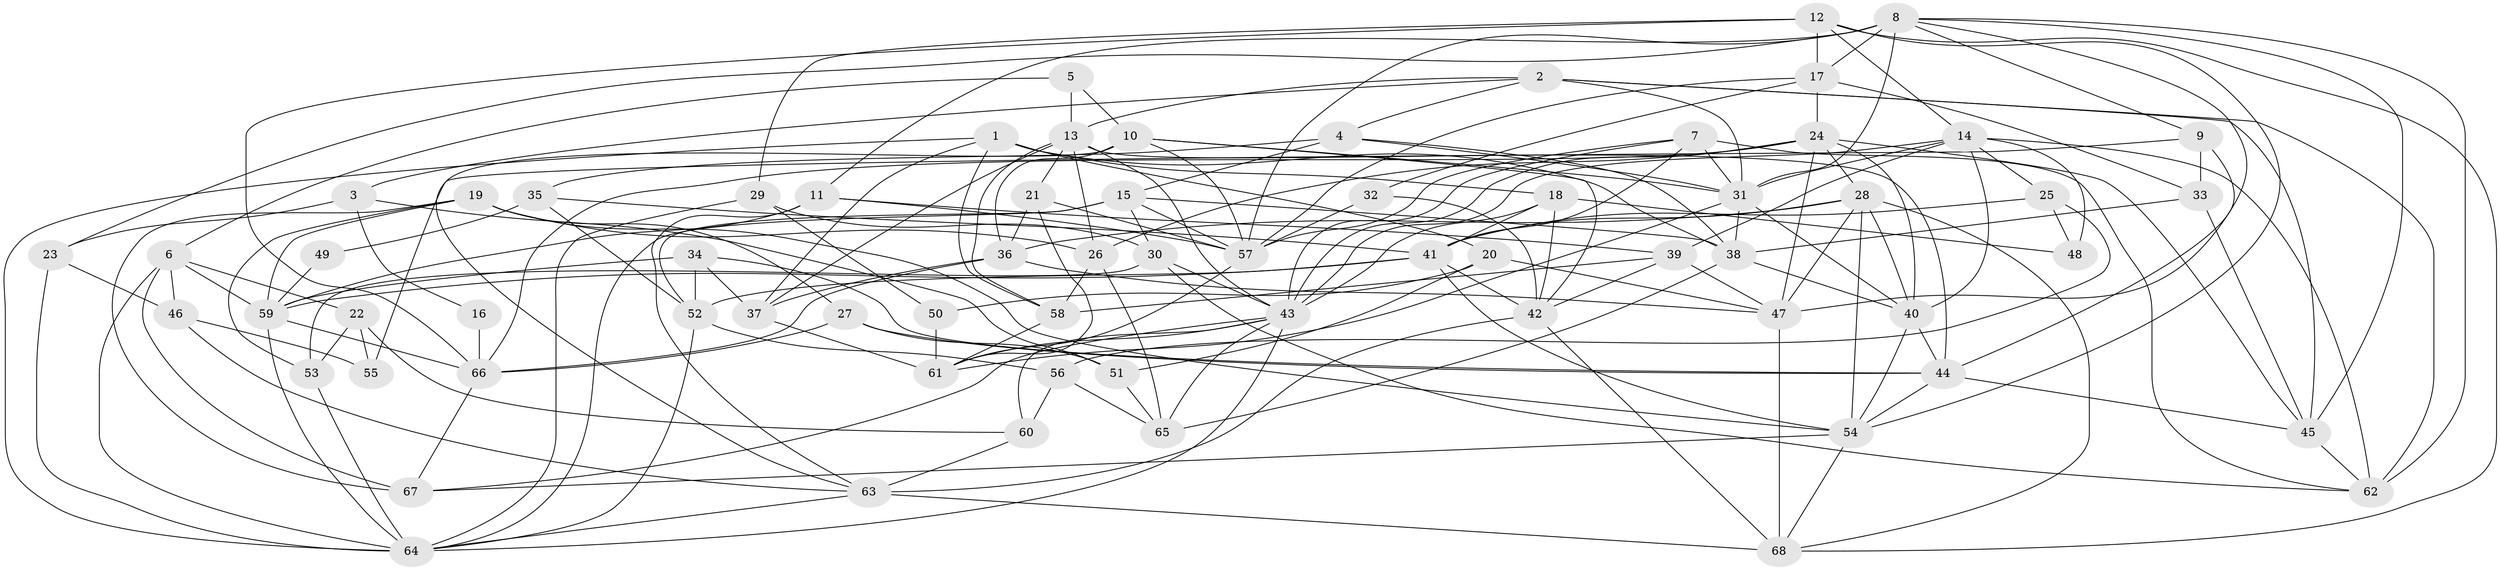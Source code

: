// original degree distribution, {3: 0.21323529411764705, 2: 0.18382352941176472, 4: 0.2867647058823529, 8: 0.029411764705882353, 5: 0.14705882352941177, 6: 0.10294117647058823, 7: 0.03676470588235294}
// Generated by graph-tools (version 1.1) at 2025/02/03/09/25 03:02:15]
// undirected, 68 vertices, 190 edges
graph export_dot {
graph [start="1"]
  node [color=gray90,style=filled];
  1;
  2;
  3;
  4;
  5;
  6;
  7;
  8;
  9;
  10;
  11;
  12;
  13;
  14;
  15;
  16;
  17;
  18;
  19;
  20;
  21;
  22;
  23;
  24;
  25;
  26;
  27;
  28;
  29;
  30;
  31;
  32;
  33;
  34;
  35;
  36;
  37;
  38;
  39;
  40;
  41;
  42;
  43;
  44;
  45;
  46;
  47;
  48;
  49;
  50;
  51;
  52;
  53;
  54;
  55;
  56;
  57;
  58;
  59;
  60;
  61;
  62;
  63;
  64;
  65;
  66;
  67;
  68;
  1 -- 18 [weight=1.0];
  1 -- 20 [weight=1.0];
  1 -- 37 [weight=1.0];
  1 -- 38 [weight=1.0];
  1 -- 58 [weight=1.0];
  1 -- 64 [weight=1.0];
  2 -- 3 [weight=1.0];
  2 -- 4 [weight=1.0];
  2 -- 13 [weight=1.0];
  2 -- 31 [weight=1.0];
  2 -- 45 [weight=1.0];
  2 -- 62 [weight=1.0];
  3 -- 16 [weight=1.0];
  3 -- 23 [weight=1.0];
  3 -- 51 [weight=1.0];
  4 -- 15 [weight=1.0];
  4 -- 31 [weight=1.0];
  4 -- 35 [weight=1.0];
  4 -- 38 [weight=1.0];
  5 -- 6 [weight=1.0];
  5 -- 10 [weight=1.0];
  5 -- 13 [weight=1.0];
  6 -- 22 [weight=1.0];
  6 -- 46 [weight=1.0];
  6 -- 59 [weight=1.0];
  6 -- 64 [weight=2.0];
  6 -- 67 [weight=1.0];
  7 -- 31 [weight=1.0];
  7 -- 41 [weight=1.0];
  7 -- 43 [weight=1.0];
  7 -- 57 [weight=1.0];
  7 -- 62 [weight=1.0];
  8 -- 9 [weight=1.0];
  8 -- 11 [weight=1.0];
  8 -- 17 [weight=1.0];
  8 -- 23 [weight=1.0];
  8 -- 31 [weight=1.0];
  8 -- 45 [weight=1.0];
  8 -- 47 [weight=2.0];
  8 -- 57 [weight=1.0];
  8 -- 62 [weight=1.0];
  9 -- 33 [weight=1.0];
  9 -- 44 [weight=1.0];
  9 -- 55 [weight=1.0];
  10 -- 31 [weight=1.0];
  10 -- 36 [weight=2.0];
  10 -- 42 [weight=1.0];
  10 -- 57 [weight=1.0];
  10 -- 63 [weight=1.0];
  11 -- 39 [weight=1.0];
  11 -- 57 [weight=1.0];
  11 -- 59 [weight=1.0];
  11 -- 63 [weight=1.0];
  12 -- 14 [weight=1.0];
  12 -- 17 [weight=1.0];
  12 -- 29 [weight=2.0];
  12 -- 54 [weight=1.0];
  12 -- 66 [weight=1.0];
  12 -- 68 [weight=1.0];
  13 -- 21 [weight=1.0];
  13 -- 26 [weight=1.0];
  13 -- 37 [weight=1.0];
  13 -- 43 [weight=1.0];
  13 -- 44 [weight=1.0];
  13 -- 58 [weight=1.0];
  14 -- 25 [weight=1.0];
  14 -- 31 [weight=1.0];
  14 -- 39 [weight=1.0];
  14 -- 40 [weight=1.0];
  14 -- 43 [weight=1.0];
  14 -- 48 [weight=1.0];
  14 -- 62 [weight=1.0];
  15 -- 30 [weight=1.0];
  15 -- 38 [weight=1.0];
  15 -- 52 [weight=1.0];
  15 -- 57 [weight=1.0];
  15 -- 64 [weight=1.0];
  16 -- 66 [weight=1.0];
  17 -- 24 [weight=1.0];
  17 -- 32 [weight=1.0];
  17 -- 33 [weight=1.0];
  17 -- 57 [weight=1.0];
  18 -- 41 [weight=1.0];
  18 -- 42 [weight=1.0];
  18 -- 43 [weight=1.0];
  18 -- 48 [weight=1.0];
  19 -- 26 [weight=2.0];
  19 -- 27 [weight=1.0];
  19 -- 53 [weight=1.0];
  19 -- 54 [weight=1.0];
  19 -- 59 [weight=1.0];
  19 -- 67 [weight=1.0];
  20 -- 47 [weight=1.0];
  20 -- 50 [weight=1.0];
  20 -- 51 [weight=1.0];
  21 -- 36 [weight=1.0];
  21 -- 57 [weight=1.0];
  21 -- 61 [weight=1.0];
  22 -- 53 [weight=1.0];
  22 -- 55 [weight=1.0];
  22 -- 60 [weight=1.0];
  23 -- 46 [weight=1.0];
  23 -- 64 [weight=1.0];
  24 -- 26 [weight=1.0];
  24 -- 28 [weight=1.0];
  24 -- 40 [weight=1.0];
  24 -- 43 [weight=1.0];
  24 -- 45 [weight=1.0];
  24 -- 47 [weight=1.0];
  24 -- 66 [weight=1.0];
  25 -- 41 [weight=1.0];
  25 -- 48 [weight=1.0];
  25 -- 56 [weight=1.0];
  26 -- 58 [weight=1.0];
  26 -- 65 [weight=1.0];
  27 -- 44 [weight=2.0];
  27 -- 51 [weight=1.0];
  27 -- 66 [weight=1.0];
  28 -- 36 [weight=1.0];
  28 -- 40 [weight=1.0];
  28 -- 41 [weight=1.0];
  28 -- 47 [weight=1.0];
  28 -- 54 [weight=1.0];
  28 -- 68 [weight=1.0];
  29 -- 30 [weight=1.0];
  29 -- 50 [weight=1.0];
  29 -- 64 [weight=1.0];
  30 -- 43 [weight=1.0];
  30 -- 53 [weight=1.0];
  30 -- 62 [weight=1.0];
  31 -- 38 [weight=1.0];
  31 -- 40 [weight=1.0];
  31 -- 61 [weight=1.0];
  32 -- 42 [weight=1.0];
  32 -- 57 [weight=1.0];
  33 -- 38 [weight=1.0];
  33 -- 45 [weight=1.0];
  34 -- 37 [weight=1.0];
  34 -- 44 [weight=1.0];
  34 -- 52 [weight=1.0];
  34 -- 59 [weight=1.0];
  35 -- 41 [weight=1.0];
  35 -- 49 [weight=1.0];
  35 -- 52 [weight=1.0];
  36 -- 37 [weight=1.0];
  36 -- 47 [weight=1.0];
  36 -- 66 [weight=1.0];
  37 -- 61 [weight=1.0];
  38 -- 40 [weight=1.0];
  38 -- 65 [weight=1.0];
  39 -- 42 [weight=1.0];
  39 -- 47 [weight=1.0];
  39 -- 58 [weight=1.0];
  40 -- 44 [weight=1.0];
  40 -- 54 [weight=1.0];
  41 -- 42 [weight=1.0];
  41 -- 52 [weight=1.0];
  41 -- 54 [weight=1.0];
  41 -- 59 [weight=1.0];
  42 -- 63 [weight=1.0];
  42 -- 68 [weight=1.0];
  43 -- 60 [weight=1.0];
  43 -- 61 [weight=1.0];
  43 -- 64 [weight=1.0];
  43 -- 65 [weight=1.0];
  43 -- 67 [weight=2.0];
  44 -- 45 [weight=1.0];
  44 -- 54 [weight=1.0];
  45 -- 62 [weight=1.0];
  46 -- 55 [weight=2.0];
  46 -- 63 [weight=1.0];
  47 -- 68 [weight=1.0];
  49 -- 59 [weight=1.0];
  50 -- 61 [weight=2.0];
  51 -- 65 [weight=1.0];
  52 -- 56 [weight=1.0];
  52 -- 64 [weight=1.0];
  53 -- 64 [weight=1.0];
  54 -- 67 [weight=1.0];
  54 -- 68 [weight=1.0];
  56 -- 60 [weight=1.0];
  56 -- 65 [weight=1.0];
  57 -- 61 [weight=1.0];
  58 -- 61 [weight=1.0];
  59 -- 64 [weight=1.0];
  59 -- 66 [weight=1.0];
  60 -- 63 [weight=2.0];
  63 -- 64 [weight=2.0];
  63 -- 68 [weight=2.0];
  66 -- 67 [weight=1.0];
}
